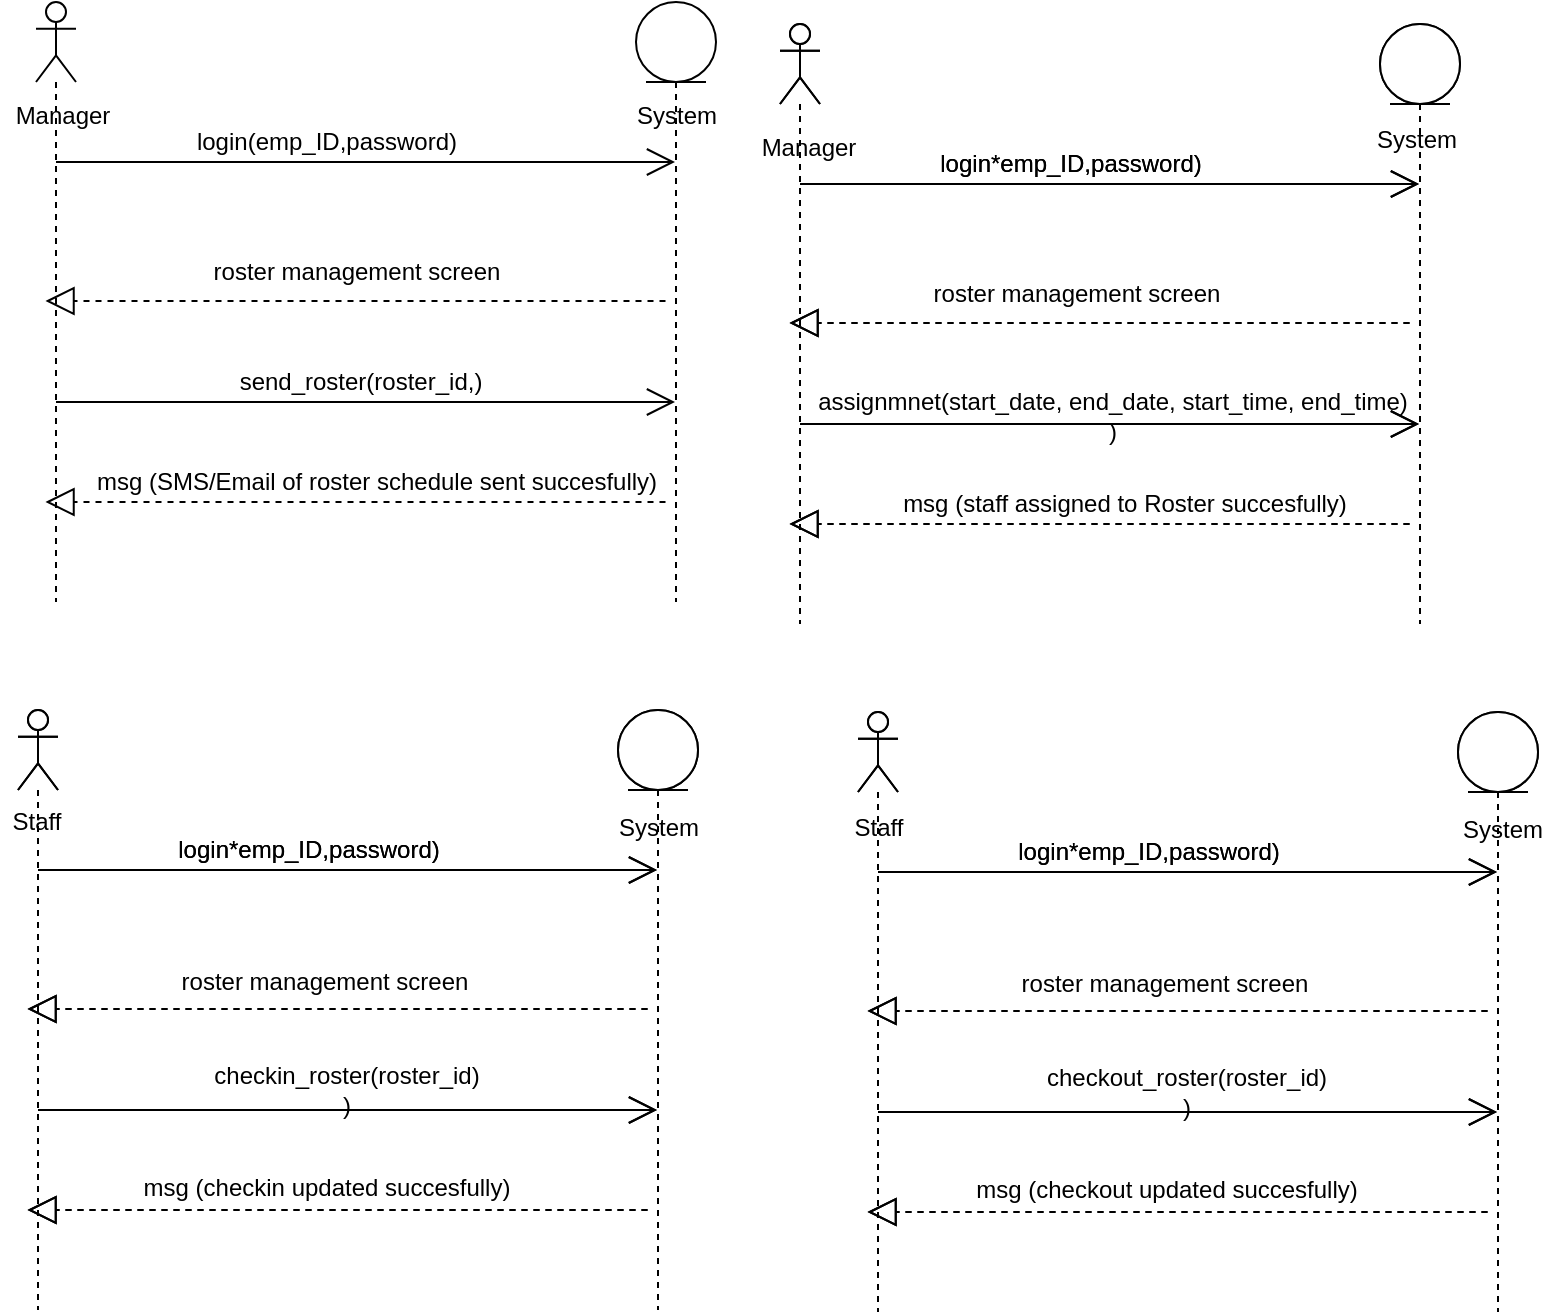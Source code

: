 <mxfile version="14.6.13" type="device"><diagram id="xDYBKMpJTUTeNw4lKhC8" name="Page-1"><mxGraphModel dx="852" dy="534" grid="0" gridSize="10" guides="1" tooltips="1" connect="1" arrows="1" fold="1" page="1" pageScale="1" pageWidth="850" pageHeight="1100" math="0" shadow="0"><root><mxCell id="0"/><mxCell id="1" parent="0"/><mxCell id="NoIvGk7vQY75TUo6L4Vp-14" value="System" style="text;html=1;align=center;verticalAlign=middle;resizable=0;points=[];autosize=1;strokeColor=none;" parent="1" vertex="1"><mxGeometry x="359" y="97" width="60" height="20" as="geometry"/></mxCell><mxCell id="NoIvGk7vQY75TUo6L4Vp-171" value="Manager" style="text;html=1;align=center;verticalAlign=middle;resizable=0;points=[];autosize=1;strokeColor=none;" parent="1" vertex="1"><mxGeometry x="425" y="113" width="60" height="20" as="geometry"/></mxCell><mxCell id="NoIvGk7vQY75TUo6L4Vp-173" value="System" style="text;html=1;align=center;verticalAlign=middle;resizable=0;points=[];autosize=1;strokeColor=none;" parent="1" vertex="1"><mxGeometry x="729" y="109" width="60" height="20" as="geometry"/></mxCell><mxCell id="blPaOB9TquM-_uvFHWZ--1" value="" style="shape=umlLifeline;participant=umlActor;perimeter=lifelinePerimeter;whiteSpace=wrap;html=1;container=1;collapsible=0;recursiveResize=0;verticalAlign=top;spacingTop=36;outlineConnect=0;" vertex="1" parent="1"><mxGeometry x="69" y="50" width="20" height="300" as="geometry"/></mxCell><mxCell id="blPaOB9TquM-_uvFHWZ--2" value="" style="endArrow=open;endFill=1;endSize=12;html=1;" edge="1" parent="blPaOB9TquM-_uvFHWZ--1" target="blPaOB9TquM-_uvFHWZ--3"><mxGeometry width="160" relative="1" as="geometry"><mxPoint x="10" y="80" as="sourcePoint"/><mxPoint x="170" y="80" as="targetPoint"/></mxGeometry></mxCell><mxCell id="blPaOB9TquM-_uvFHWZ--3" value="" style="shape=umlLifeline;participant=umlEntity;perimeter=lifelinePerimeter;whiteSpace=wrap;html=1;container=1;collapsible=0;recursiveResize=0;verticalAlign=top;spacingTop=36;outlineConnect=0;" vertex="1" parent="1"><mxGeometry x="369" y="50" width="40" height="300" as="geometry"/></mxCell><mxCell id="blPaOB9TquM-_uvFHWZ--4" value="Manager" style="text;html=1;align=center;verticalAlign=middle;resizable=0;points=[];autosize=1;strokeColor=none;" vertex="1" parent="1"><mxGeometry x="52" y="97" width="60" height="20" as="geometry"/></mxCell><mxCell id="blPaOB9TquM-_uvFHWZ--5" value="login(emp_ID,password)" style="text;html=1;align=center;verticalAlign=middle;resizable=0;points=[];autosize=1;strokeColor=none;" vertex="1" parent="1"><mxGeometry x="144" y="111" width="140" height="18" as="geometry"/></mxCell><mxCell id="blPaOB9TquM-_uvFHWZ--6" value="send_roster(roster_id,)" style="text;html=1;align=center;verticalAlign=middle;resizable=0;points=[];autosize=1;strokeColor=none;" vertex="1" parent="1"><mxGeometry x="165" y="231" width="131" height="18" as="geometry"/></mxCell><mxCell id="blPaOB9TquM-_uvFHWZ--7" value="" style="endArrow=open;endFill=1;endSize=12;html=1;" edge="1" parent="1"><mxGeometry width="160" relative="1" as="geometry"><mxPoint x="79" y="250" as="sourcePoint"/><mxPoint x="388.5" y="250" as="targetPoint"/></mxGeometry></mxCell><mxCell id="blPaOB9TquM-_uvFHWZ--8" value="" style="endArrow=block;dashed=1;endFill=0;endSize=12;html=1;" edge="1" parent="1"><mxGeometry width="160" relative="1" as="geometry"><mxPoint x="383.75" y="199.5" as="sourcePoint"/><mxPoint x="73.75" y="199.5" as="targetPoint"/><Array as="points"><mxPoint x="384.25" y="199.5"/></Array></mxGeometry></mxCell><mxCell id="blPaOB9TquM-_uvFHWZ--9" value="" style="endArrow=block;dashed=1;endFill=0;endSize=12;html=1;" edge="1" parent="1"><mxGeometry width="160" relative="1" as="geometry"><mxPoint x="383.75" y="300" as="sourcePoint"/><mxPoint x="73.75" y="300" as="targetPoint"/><Array as="points"><mxPoint x="384.25" y="300"/></Array></mxGeometry></mxCell><mxCell id="blPaOB9TquM-_uvFHWZ--10" value="msg (SMS/Email of roster schedule sent succesfully)" style="text;html=1;align=center;verticalAlign=middle;resizable=0;points=[];autosize=1;strokeColor=none;" vertex="1" parent="1"><mxGeometry x="94" y="281" width="290" height="18" as="geometry"/></mxCell><mxCell id="blPaOB9TquM-_uvFHWZ--11" value="roster management screen" style="text;html=1;align=center;verticalAlign=middle;resizable=0;points=[];autosize=1;strokeColor=none;" vertex="1" parent="1"><mxGeometry x="152" y="176" width="153" height="18" as="geometry"/></mxCell><mxCell id="blPaOB9TquM-_uvFHWZ--33" value="" style="shape=umlLifeline;participant=umlActor;perimeter=lifelinePerimeter;whiteSpace=wrap;html=1;container=1;collapsible=0;recursiveResize=0;verticalAlign=top;spacingTop=36;outlineConnect=0;" vertex="1" parent="1"><mxGeometry x="441" y="61" width="20" height="300" as="geometry"/></mxCell><mxCell id="blPaOB9TquM-_uvFHWZ--34" value="" style="endArrow=open;endFill=1;endSize=12;html=1;" edge="1" parent="blPaOB9TquM-_uvFHWZ--33" target="blPaOB9TquM-_uvFHWZ--35"><mxGeometry width="160" relative="1" as="geometry"><mxPoint x="10" y="80" as="sourcePoint"/><mxPoint x="170" y="80" as="targetPoint"/></mxGeometry></mxCell><mxCell id="blPaOB9TquM-_uvFHWZ--35" value="" style="shape=umlLifeline;participant=umlEntity;perimeter=lifelinePerimeter;whiteSpace=wrap;html=1;container=1;collapsible=0;recursiveResize=0;verticalAlign=top;spacingTop=36;outlineConnect=0;" vertex="1" parent="1"><mxGeometry x="741" y="61" width="40" height="300" as="geometry"/></mxCell><mxCell id="blPaOB9TquM-_uvFHWZ--36" value="login*emp_ID,password)" style="text;html=1;align=center;verticalAlign=middle;resizable=0;points=[];autosize=1;strokeColor=none;" vertex="1" parent="1"><mxGeometry x="511" y="121" width="150" height="20" as="geometry"/></mxCell><mxCell id="blPaOB9TquM-_uvFHWZ--37" value="" style="endArrow=open;endFill=1;endSize=12;html=1;" edge="1" parent="1"><mxGeometry width="160" relative="1" as="geometry"><mxPoint x="451" y="261" as="sourcePoint"/><mxPoint x="760.5" y="261" as="targetPoint"/></mxGeometry></mxCell><mxCell id="blPaOB9TquM-_uvFHWZ--39" value="" style="endArrow=block;dashed=1;endFill=0;endSize=12;html=1;" edge="1" parent="1"><mxGeometry width="160" relative="1" as="geometry"><mxPoint x="755.75" y="210.5" as="sourcePoint"/><mxPoint x="445.75" y="210.5" as="targetPoint"/><Array as="points"><mxPoint x="756.25" y="210.5"/></Array></mxGeometry></mxCell><mxCell id="blPaOB9TquM-_uvFHWZ--40" value="" style="endArrow=block;dashed=1;endFill=0;endSize=12;html=1;" edge="1" parent="1"><mxGeometry width="160" relative="1" as="geometry"><mxPoint x="755.75" y="311" as="sourcePoint"/><mxPoint x="445.75" y="311" as="targetPoint"/><Array as="points"><mxPoint x="756.25" y="311"/></Array></mxGeometry></mxCell><mxCell id="blPaOB9TquM-_uvFHWZ--41" value="msg (staff assigned to Roster succesfully)" style="text;html=1;align=center;verticalAlign=middle;resizable=0;points=[];autosize=1;strokeColor=none;" vertex="1" parent="1"><mxGeometry x="497" y="292" width="232" height="18" as="geometry"/></mxCell><mxCell id="blPaOB9TquM-_uvFHWZ--43" value="" style="shape=umlLifeline;participant=umlActor;perimeter=lifelinePerimeter;whiteSpace=wrap;html=1;container=1;collapsible=0;recursiveResize=0;verticalAlign=top;spacingTop=36;outlineConnect=0;" vertex="1" parent="1"><mxGeometry x="441" y="61" width="20" height="300" as="geometry"/></mxCell><mxCell id="blPaOB9TquM-_uvFHWZ--44" value="" style="endArrow=open;endFill=1;endSize=12;html=1;" edge="1" parent="blPaOB9TquM-_uvFHWZ--43" target="blPaOB9TquM-_uvFHWZ--45"><mxGeometry width="160" relative="1" as="geometry"><mxPoint x="10" y="80" as="sourcePoint"/><mxPoint x="170" y="80" as="targetPoint"/></mxGeometry></mxCell><mxCell id="blPaOB9TquM-_uvFHWZ--45" value="" style="shape=umlLifeline;participant=umlEntity;perimeter=lifelinePerimeter;whiteSpace=wrap;html=1;container=1;collapsible=0;recursiveResize=0;verticalAlign=top;spacingTop=36;outlineConnect=0;" vertex="1" parent="1"><mxGeometry x="741" y="61" width="40" height="300" as="geometry"/></mxCell><mxCell id="blPaOB9TquM-_uvFHWZ--46" value="login*emp_ID,password)" style="text;html=1;align=center;verticalAlign=middle;resizable=0;points=[];autosize=1;strokeColor=none;" vertex="1" parent="1"><mxGeometry x="511" y="121" width="150" height="20" as="geometry"/></mxCell><mxCell id="blPaOB9TquM-_uvFHWZ--47" value="" style="endArrow=open;endFill=1;endSize=12;html=1;" edge="1" parent="1"><mxGeometry width="160" relative="1" as="geometry"><mxPoint x="451" y="261" as="sourcePoint"/><mxPoint x="760.5" y="261" as="targetPoint"/></mxGeometry></mxCell><mxCell id="blPaOB9TquM-_uvFHWZ--49" value="" style="endArrow=block;dashed=1;endFill=0;endSize=12;html=1;" edge="1" parent="1"><mxGeometry width="160" relative="1" as="geometry"><mxPoint x="755.75" y="210.5" as="sourcePoint"/><mxPoint x="445.75" y="210.5" as="targetPoint"/><Array as="points"><mxPoint x="756.25" y="210.5"/></Array></mxGeometry></mxCell><mxCell id="blPaOB9TquM-_uvFHWZ--50" value="" style="endArrow=block;dashed=1;endFill=0;endSize=12;html=1;" edge="1" parent="1"><mxGeometry width="160" relative="1" as="geometry"><mxPoint x="755.75" y="311" as="sourcePoint"/><mxPoint x="445.75" y="311" as="targetPoint"/><Array as="points"><mxPoint x="756.25" y="311"/></Array></mxGeometry></mxCell><mxCell id="blPaOB9TquM-_uvFHWZ--52" value="roster management screen" style="text;html=1;align=center;verticalAlign=middle;resizable=0;points=[];autosize=1;strokeColor=none;" vertex="1" parent="1"><mxGeometry x="512" y="187" width="153" height="18" as="geometry"/></mxCell><mxCell id="blPaOB9TquM-_uvFHWZ--53" value="assignmnet(start_date, end_date, start_time, end_time)&lt;br&gt;)" style="text;html=1;align=center;verticalAlign=middle;resizable=0;points=[];autosize=1;strokeColor=none;" vertex="1" parent="1"><mxGeometry x="454" y="241" width="305" height="32" as="geometry"/></mxCell><mxCell id="blPaOB9TquM-_uvFHWZ--54" value="&lt;span style=&quot;color: rgba(0 , 0 , 0 , 0) ; font-family: monospace ; font-size: 0px&quot;&gt;%3CmxGraphModel%3E%3Croot%3E%3CmxCell%20id%3D%220%22%2F%3E%3CmxCell%20id%3D%221%22%20parent%3D%220%22%2F%3E%3CmxCell%20id%3D%222%22%20value%3D%22%22%20style%3D%22shape%3DumlLifeline%3Bparticipant%3DumlActor%3Bperimeter%3DlifelinePerimeter%3BwhiteSpace%3Dwrap%3Bhtml%3D1%3Bcontainer%3D1%3Bcollapsible%3D0%3BrecursiveResize%3D0%3BverticalAlign%3Dtop%3BspacingTop%3D36%3BoutlineConnect%3D0%3B%22%20vertex%3D%221%22%20parent%3D%221%22%3E%3CmxGeometry%20x%3D%22132%22%20y%3D%22400%22%20width%3D%2220%22%20height%3D%22300%22%20as%3D%22geometry%22%2F%3E%3C%2FmxCell%3E%3CmxCell%20id%3D%223%22%20value%3D%22%22%20style%3D%22endArrow%3Dopen%3BendFill%3D1%3BendSize%3D12%3Bhtml%3D1%3B%22%20edge%3D%221%22%20parent%3D%222%22%20target%3D%224%22%3E%3CmxGeometry%20width%3D%22160%22%20relative%3D%221%22%20as%3D%22geometry%22%3E%3CmxPoint%20x%3D%2210%22%20y%3D%2280%22%20as%3D%22sourcePoint%22%2F%3E%3CmxPoint%20x%3D%22170%22%20y%3D%2280%22%20as%3D%22targetPoint%22%2F%3E%3C%2FmxGeometry%3E%3C%2FmxCell%3E%3CmxCell%20id%3D%224%22%20value%3D%22%22%20style%3D%22shape%3DumlLifeline%3Bparticipant%3DumlEntity%3Bperimeter%3DlifelinePerimeter%3BwhiteSpace%3Dwrap%3Bhtml%3D1%3Bcontainer%3D1%3Bcollapsible%3D0%3BrecursiveResize%3D0%3BverticalAlign%3Dtop%3BspacingTop%3D36%3BoutlineConnect%3D0%3B%22%20vertex%3D%221%22%20parent%3D%221%22%3E%3CmxGeometry%20x%3D%22432%22%20y%3D%22400%22%20width%3D%2240%22%20height%3D%22300%22%20as%3D%22geometry%22%2F%3E%3C%2FmxCell%3E%3CmxCell%20id%3D%225%22%20value%3D%22Manager%22%20style%3D%22text%3Bhtml%3D1%3Balign%3Dcenter%3BverticalAlign%3Dmiddle%3Bresizable%3D0%3Bpoints%3D%5B%5D%3Bautosize%3D1%3BstrokeColor%3Dnone%3B%22%20vertex%3D%221%22%20parent%3D%221%22%3E%3CmxGeometry%20x%3D%2282%22%20y%3D%22440%22%20width%3D%2260%22%20height%3D%2220%22%20as%3D%22geometry%22%2F%3E%3C%2FmxCell%3E%3CmxCell%20id%3D%226%22%20value%3D%22login*emp_ID%2Cpassword)%22%20style%3D%22text%3Bhtml%3D1%3Balign%3Dcenter%3BverticalAlign%3Dmiddle%3Bresizable%3D0%3Bpoints%3D%5B%5D%3Bautosize%3D1%3BstrokeColor%3Dnone%3B%22%20vertex%3D%221%22%20parent%3D%221%22%3E%3CmxGeometry%20x%3D%22202%22%20y%3D%22460%22%20width%3D%22150%22%20height%3D%2220%22%20as%3D%22geometry%22%2F%3E%3C%2FmxCell%3E%3CmxCell%20id%3D%227%22%20value%3D%22System%22%20style%3D%22text%3Bhtml%3D1%3Balign%3Dcenter%3BverticalAlign%3Dmiddle%3Bresizable%3D0%3Bpoints%3D%5B%5D%3Bautosize%3D1%3BstrokeColor%3Dnone%3B%22%20vertex%3D%221%22%20parent%3D%221%22%3E%3CmxGeometry%20x%3D%22452%22%20y%3D%22440%22%20width%3D%2260%22%20height%3D%2220%22%20as%3D%22geometry%22%2F%3E%3C%2FmxCell%3E%3CmxCell%20id%3D%228%22%20value%3D%22show%20staff_profile%20screen%22%20style%3D%22text%3Bhtml%3D1%3Balign%3Dcenter%3BverticalAlign%3Dmiddle%3Bresizable%3D0%3Bpoints%3D%5B%5D%3Bautosize%3D1%3BstrokeColor%3Dnone%3B%22%20vertex%3D%221%22%20parent%3D%221%22%3E%3CmxGeometry%20x%3D%22217%22%20y%3D%22520%22%20width%3D%22150%22%20height%3D%2220%22%20as%3D%22geometry%22%2F%3E%3C%2FmxCell%3E%3CmxCell%20id%3D%229%22%20value%3D%22read_staff_details(emp_id%2C%20emp_name%2C%20adrress%2C..)%22%20style%3D%22text%3Bhtml%3D1%3Balign%3Dcenter%3BverticalAlign%3Dmiddle%3Bresizable%3D0%3Bpoints%3D%5B%5D%3Bautosize%3D1%3BstrokeColor%3Dnone%3B%22%20vertex%3D%221%22%20parent%3D%221%22%3E%3CmxGeometry%20x%3D%22155%22%20y%3D%22581%22%20width%3D%22275%22%20height%3D%2218%22%20as%3D%22geometry%22%2F%3E%3C%2FmxCell%3E%3CmxCell%20id%3D%2210%22%20value%3D%22%22%20style%3D%22endArrow%3Dopen%3BendFill%3D1%3BendSize%3D12%3Bhtml%3D1%3B%22%20edge%3D%221%22%20parent%3D%221%22%3E%3CmxGeometry%20width%3D%22160%22%20relative%3D%221%22%20as%3D%22geometry%22%3E%3CmxPoint%20x%3D%22142%22%20y%3D%22600%22%20as%3D%22sourcePoint%22%2F%3E%3CmxPoint%20x%3D%22451.5%22%20y%3D%22600%22%20as%3D%22targetPoint%22%2F%3E%3C%2FmxGeometry%3E%3C%2FmxCell%3E%3CmxCell%20id%3D%2211%22%20value%3D%22%22%20style%3D%22endArrow%3Dblock%3Bdashed%3D1%3BendFill%3D0%3BendSize%3D12%3Bhtml%3D1%3B%22%20edge%3D%221%22%20source%3D%224%22%20target%3D%222%22%20parent%3D%221%22%3E%3CmxGeometry%20width%3D%22160%22%20relative%3D%221%22%20as%3D%22geometry%22%3E%3CmxPoint%20x%3D%22372%22%20y%3D%22640%22%20as%3D%22sourcePoint%22%2F%3E%3CmxPoint%20x%3D%22222%22%20y%3D%22710%22%20as%3D%22targetPoint%22%2F%3E%3CArray%20as%3D%22points%22%3E%3CmxPoint%20x%3D%22452%22%20y%3D%22680%22%2F%3E%3C%2FArray%3E%3C%2FmxGeometry%3E%3C%2FmxCell%3E%3CmxCell%20id%3D%2212%22%20value%3D%22%22%20style%3D%22endArrow%3Dblock%3Bdashed%3D1%3BendFill%3D0%3BendSize%3D12%3Bhtml%3D1%3B%22%20edge%3D%221%22%20parent%3D%221%22%3E%3CmxGeometry%20width%3D%22160%22%20relative%3D%221%22%20as%3D%22geometry%22%3E%3CmxPoint%20x%3D%22446.75%22%20y%3D%22549.5%22%20as%3D%22sourcePoint%22%2F%3E%3CmxPoint%20x%3D%22136.75%22%20y%3D%22549.5%22%20as%3D%22targetPoint%22%2F%3E%3CArray%20as%3D%22points%22%3E%3CmxPoint%20x%3D%22447.25%22%20y%3D%22549.5%22%2F%3E%3C%2FArray%3E%3C%2FmxGeometry%3E%3C%2FmxCell%3E%3CmxCell%20id%3D%2213%22%20value%3D%22%22%20style%3D%22endArrow%3Dblock%3Bdashed%3D1%3BendFill%3D0%3BendSize%3D12%3Bhtml%3D1%3B%22%20edge%3D%221%22%20parent%3D%221%22%3E%3CmxGeometry%20width%3D%22160%22%20relative%3D%221%22%20as%3D%22geometry%22%3E%3CmxPoint%20x%3D%22446.75%22%20y%3D%22650%22%20as%3D%22sourcePoint%22%2F%3E%3CmxPoint%20x%3D%22136.75%22%20y%3D%22650%22%20as%3D%22targetPoint%22%2F%3E%3CArray%20as%3D%22points%22%3E%3CmxPoint%20x%3D%22447.25%22%20y%3D%22650%22%2F%3E%3C%2FArray%3E%3C%2FmxGeometry%3E%3C%2FmxCell%3E%3CmxCell%20id%3D%2214%22%20value%3D%22shpw%20msg%20(staff%20profile%20retrieved%20succesfully)%22%20style%3D%22text%3Bhtml%3D1%3Balign%3Dcenter%3BverticalAlign%3Dmiddle%3Bresizable%3D0%3Bpoints%3D%5B%5D%3Bautosize%3D1%3BstrokeColor%3Dnone%3B%22%20vertex%3D%221%22%20parent%3D%221%22%3E%3CmxGeometry%20x%3D%22179%22%20y%3D%22631%22%20width%3D%22246%22%20height%3D%2218%22%20as%3D%22geometry%22%2F%3E%3C%2FmxCell%3E%3CmxCell%20id%3D%2215%22%20value%3D%22show%20msg%20(Invalid%20data%2C%20please%20enter%20correct%20details)%22%20style%3D%22text%3Bhtml%3D1%3Balign%3Dcenter%3BverticalAlign%3Dmiddle%3Bresizable%3D0%3Bpoints%3D%5B%5D%3Bautosize%3D1%3BstrokeColor%3Dnone%3B%22%20vertex%3D%221%22%20parent%3D%221%22%3E%3CmxGeometry%20x%3D%22142%22%20y%3D%22660%22%20width%3D%22290%22%20height%3D%2220%22%20as%3D%22geometry%22%2F%3E%3C%2FmxCell%3E%3C%2Froot%3E%3C%2FmxGraphModel%3E&lt;/span&gt;" style="text;html=1;align=center;verticalAlign=middle;resizable=0;points=[];autosize=1;strokeColor=none;" vertex="1" parent="1"><mxGeometry x="56" y="375" width="10" height="22" as="geometry"/></mxCell><mxCell id="blPaOB9TquM-_uvFHWZ--55" value="" style="shape=umlLifeline;participant=umlActor;perimeter=lifelinePerimeter;whiteSpace=wrap;html=1;container=1;collapsible=0;recursiveResize=0;verticalAlign=top;spacingTop=36;outlineConnect=0;" vertex="1" parent="1"><mxGeometry x="60" y="404" width="20" height="300" as="geometry"/></mxCell><mxCell id="blPaOB9TquM-_uvFHWZ--56" value="" style="endArrow=open;endFill=1;endSize=12;html=1;" edge="1" parent="blPaOB9TquM-_uvFHWZ--55" target="blPaOB9TquM-_uvFHWZ--57"><mxGeometry width="160" relative="1" as="geometry"><mxPoint x="10" y="80" as="sourcePoint"/><mxPoint x="170" y="80" as="targetPoint"/></mxGeometry></mxCell><mxCell id="blPaOB9TquM-_uvFHWZ--57" value="" style="shape=umlLifeline;participant=umlEntity;perimeter=lifelinePerimeter;whiteSpace=wrap;html=1;container=1;collapsible=0;recursiveResize=0;verticalAlign=top;spacingTop=36;outlineConnect=0;" vertex="1" parent="1"><mxGeometry x="360" y="404" width="40" height="300" as="geometry"/></mxCell><mxCell id="blPaOB9TquM-_uvFHWZ--58" value="login*emp_ID,password)" style="text;html=1;align=center;verticalAlign=middle;resizable=0;points=[];autosize=1;strokeColor=none;" vertex="1" parent="1"><mxGeometry x="130" y="464" width="150" height="20" as="geometry"/></mxCell><mxCell id="blPaOB9TquM-_uvFHWZ--59" value="" style="endArrow=open;endFill=1;endSize=12;html=1;" edge="1" parent="1"><mxGeometry width="160" relative="1" as="geometry"><mxPoint x="70" y="604" as="sourcePoint"/><mxPoint x="379.5" y="604" as="targetPoint"/></mxGeometry></mxCell><mxCell id="blPaOB9TquM-_uvFHWZ--61" value="" style="endArrow=block;dashed=1;endFill=0;endSize=12;html=1;" edge="1" parent="1"><mxGeometry width="160" relative="1" as="geometry"><mxPoint x="374.75" y="553.5" as="sourcePoint"/><mxPoint x="64.75" y="553.5" as="targetPoint"/><Array as="points"><mxPoint x="375.25" y="553.5"/></Array></mxGeometry></mxCell><mxCell id="blPaOB9TquM-_uvFHWZ--62" value="" style="endArrow=block;dashed=1;endFill=0;endSize=12;html=1;" edge="1" parent="1"><mxGeometry width="160" relative="1" as="geometry"><mxPoint x="374.75" y="654" as="sourcePoint"/><mxPoint x="64.75" y="654" as="targetPoint"/><Array as="points"><mxPoint x="375.25" y="654"/></Array></mxGeometry></mxCell><mxCell id="blPaOB9TquM-_uvFHWZ--64" value="" style="shape=umlLifeline;participant=umlActor;perimeter=lifelinePerimeter;whiteSpace=wrap;html=1;container=1;collapsible=0;recursiveResize=0;verticalAlign=top;spacingTop=36;outlineConnect=0;" vertex="1" parent="1"><mxGeometry x="60" y="404" width="20" height="300" as="geometry"/></mxCell><mxCell id="blPaOB9TquM-_uvFHWZ--65" value="" style="endArrow=open;endFill=1;endSize=12;html=1;" edge="1" parent="blPaOB9TquM-_uvFHWZ--64" target="blPaOB9TquM-_uvFHWZ--66"><mxGeometry width="160" relative="1" as="geometry"><mxPoint x="10" y="80" as="sourcePoint"/><mxPoint x="170" y="80" as="targetPoint"/></mxGeometry></mxCell><mxCell id="blPaOB9TquM-_uvFHWZ--66" value="" style="shape=umlLifeline;participant=umlEntity;perimeter=lifelinePerimeter;whiteSpace=wrap;html=1;container=1;collapsible=0;recursiveResize=0;verticalAlign=top;spacingTop=36;outlineConnect=0;" vertex="1" parent="1"><mxGeometry x="360" y="404" width="40" height="300" as="geometry"/></mxCell><mxCell id="blPaOB9TquM-_uvFHWZ--67" value="login*emp_ID,password)" style="text;html=1;align=center;verticalAlign=middle;resizable=0;points=[];autosize=1;strokeColor=none;" vertex="1" parent="1"><mxGeometry x="130" y="464" width="150" height="20" as="geometry"/></mxCell><mxCell id="blPaOB9TquM-_uvFHWZ--68" value="roster management screen" style="text;html=1;align=center;verticalAlign=middle;resizable=0;points=[];autosize=1;strokeColor=none;" vertex="1" parent="1"><mxGeometry x="136" y="531" width="153" height="18" as="geometry"/></mxCell><mxCell id="blPaOB9TquM-_uvFHWZ--69" value="checkin_roster(roster_id)&lt;br&gt;)" style="text;html=1;align=center;verticalAlign=middle;resizable=0;points=[];autosize=1;strokeColor=none;" vertex="1" parent="1"><mxGeometry x="152" y="578" width="143" height="32" as="geometry"/></mxCell><mxCell id="blPaOB9TquM-_uvFHWZ--70" value="" style="endArrow=open;endFill=1;endSize=12;html=1;" edge="1" parent="1"><mxGeometry width="160" relative="1" as="geometry"><mxPoint x="70" y="604" as="sourcePoint"/><mxPoint x="379.5" y="604" as="targetPoint"/></mxGeometry></mxCell><mxCell id="blPaOB9TquM-_uvFHWZ--72" value="" style="endArrow=block;dashed=1;endFill=0;endSize=12;html=1;" edge="1" parent="1"><mxGeometry width="160" relative="1" as="geometry"><mxPoint x="374.75" y="553.5" as="sourcePoint"/><mxPoint x="64.75" y="553.5" as="targetPoint"/><Array as="points"><mxPoint x="375.25" y="553.5"/></Array></mxGeometry></mxCell><mxCell id="blPaOB9TquM-_uvFHWZ--73" value="" style="endArrow=block;dashed=1;endFill=0;endSize=12;html=1;" edge="1" parent="1"><mxGeometry width="160" relative="1" as="geometry"><mxPoint x="374.75" y="654" as="sourcePoint"/><mxPoint x="64.75" y="654" as="targetPoint"/><Array as="points"><mxPoint x="375.25" y="654"/></Array></mxGeometry></mxCell><mxCell id="blPaOB9TquM-_uvFHWZ--74" value="msg (checkin updated succesfully)" style="text;html=1;align=center;verticalAlign=middle;resizable=0;points=[];autosize=1;strokeColor=none;" vertex="1" parent="1"><mxGeometry x="117" y="634" width="193" height="18" as="geometry"/></mxCell><mxCell id="blPaOB9TquM-_uvFHWZ--76" value="Staff" style="text;html=1;align=center;verticalAlign=middle;resizable=0;points=[];autosize=1;strokeColor=none;" vertex="1" parent="1"><mxGeometry x="52" y="451" width="34" height="18" as="geometry"/></mxCell><mxCell id="blPaOB9TquM-_uvFHWZ--77" value="" style="shape=umlLifeline;participant=umlActor;perimeter=lifelinePerimeter;whiteSpace=wrap;html=1;container=1;collapsible=0;recursiveResize=0;verticalAlign=top;spacingTop=36;outlineConnect=0;" vertex="1" parent="1"><mxGeometry x="480" y="405" width="20" height="300" as="geometry"/></mxCell><mxCell id="blPaOB9TquM-_uvFHWZ--78" value="" style="endArrow=open;endFill=1;endSize=12;html=1;" edge="1" parent="blPaOB9TquM-_uvFHWZ--77" target="blPaOB9TquM-_uvFHWZ--79"><mxGeometry width="160" relative="1" as="geometry"><mxPoint x="10" y="80" as="sourcePoint"/><mxPoint x="170" y="80" as="targetPoint"/></mxGeometry></mxCell><mxCell id="blPaOB9TquM-_uvFHWZ--79" value="" style="shape=umlLifeline;participant=umlEntity;perimeter=lifelinePerimeter;whiteSpace=wrap;html=1;container=1;collapsible=0;recursiveResize=0;verticalAlign=top;spacingTop=36;outlineConnect=0;" vertex="1" parent="1"><mxGeometry x="780" y="405" width="40" height="300" as="geometry"/></mxCell><mxCell id="blPaOB9TquM-_uvFHWZ--80" value="login*emp_ID,password)" style="text;html=1;align=center;verticalAlign=middle;resizable=0;points=[];autosize=1;strokeColor=none;" vertex="1" parent="1"><mxGeometry x="550" y="465" width="150" height="20" as="geometry"/></mxCell><mxCell id="blPaOB9TquM-_uvFHWZ--81" value="" style="endArrow=open;endFill=1;endSize=12;html=1;" edge="1" parent="1"><mxGeometry width="160" relative="1" as="geometry"><mxPoint x="490" y="605" as="sourcePoint"/><mxPoint x="799.5" y="605" as="targetPoint"/></mxGeometry></mxCell><mxCell id="blPaOB9TquM-_uvFHWZ--83" value="" style="endArrow=block;dashed=1;endFill=0;endSize=12;html=1;" edge="1" parent="1"><mxGeometry width="160" relative="1" as="geometry"><mxPoint x="794.75" y="554.5" as="sourcePoint"/><mxPoint x="484.75" y="554.5" as="targetPoint"/><Array as="points"><mxPoint x="795.25" y="554.5"/></Array></mxGeometry></mxCell><mxCell id="blPaOB9TquM-_uvFHWZ--84" value="" style="endArrow=block;dashed=1;endFill=0;endSize=12;html=1;" edge="1" parent="1"><mxGeometry width="160" relative="1" as="geometry"><mxPoint x="794.75" y="655" as="sourcePoint"/><mxPoint x="484.75" y="655" as="targetPoint"/><Array as="points"><mxPoint x="795.25" y="655"/></Array></mxGeometry></mxCell><mxCell id="blPaOB9TquM-_uvFHWZ--86" value="" style="shape=umlLifeline;participant=umlActor;perimeter=lifelinePerimeter;whiteSpace=wrap;html=1;container=1;collapsible=0;recursiveResize=0;verticalAlign=top;spacingTop=36;outlineConnect=0;" vertex="1" parent="1"><mxGeometry x="480" y="405" width="20" height="300" as="geometry"/></mxCell><mxCell id="blPaOB9TquM-_uvFHWZ--87" value="" style="endArrow=open;endFill=1;endSize=12;html=1;" edge="1" parent="blPaOB9TquM-_uvFHWZ--86" target="blPaOB9TquM-_uvFHWZ--88"><mxGeometry width="160" relative="1" as="geometry"><mxPoint x="10" y="80" as="sourcePoint"/><mxPoint x="170" y="80" as="targetPoint"/></mxGeometry></mxCell><mxCell id="blPaOB9TquM-_uvFHWZ--88" value="" style="shape=umlLifeline;participant=umlEntity;perimeter=lifelinePerimeter;whiteSpace=wrap;html=1;container=1;collapsible=0;recursiveResize=0;verticalAlign=top;spacingTop=36;outlineConnect=0;" vertex="1" parent="1"><mxGeometry x="780" y="405" width="40" height="300" as="geometry"/></mxCell><mxCell id="blPaOB9TquM-_uvFHWZ--89" value="login*emp_ID,password)" style="text;html=1;align=center;verticalAlign=middle;resizable=0;points=[];autosize=1;strokeColor=none;" vertex="1" parent="1"><mxGeometry x="550" y="465" width="150" height="20" as="geometry"/></mxCell><mxCell id="blPaOB9TquM-_uvFHWZ--90" value="roster management screen" style="text;html=1;align=center;verticalAlign=middle;resizable=0;points=[];autosize=1;strokeColor=none;" vertex="1" parent="1"><mxGeometry x="556" y="532" width="153" height="18" as="geometry"/></mxCell><mxCell id="blPaOB9TquM-_uvFHWZ--91" value="checkout_roster(roster_id)&lt;br&gt;)" style="text;html=1;align=center;verticalAlign=middle;resizable=0;points=[];autosize=1;strokeColor=none;" vertex="1" parent="1"><mxGeometry x="569" y="579" width="150" height="32" as="geometry"/></mxCell><mxCell id="blPaOB9TquM-_uvFHWZ--92" value="" style="endArrow=open;endFill=1;endSize=12;html=1;" edge="1" parent="1"><mxGeometry width="160" relative="1" as="geometry"><mxPoint x="490" y="605" as="sourcePoint"/><mxPoint x="799.5" y="605" as="targetPoint"/></mxGeometry></mxCell><mxCell id="blPaOB9TquM-_uvFHWZ--94" value="" style="endArrow=block;dashed=1;endFill=0;endSize=12;html=1;" edge="1" parent="1"><mxGeometry width="160" relative="1" as="geometry"><mxPoint x="794.75" y="554.5" as="sourcePoint"/><mxPoint x="484.75" y="554.5" as="targetPoint"/><Array as="points"><mxPoint x="795.25" y="554.5"/></Array></mxGeometry></mxCell><mxCell id="blPaOB9TquM-_uvFHWZ--95" value="" style="endArrow=block;dashed=1;endFill=0;endSize=12;html=1;" edge="1" parent="1"><mxGeometry width="160" relative="1" as="geometry"><mxPoint x="794.75" y="655" as="sourcePoint"/><mxPoint x="484.75" y="655" as="targetPoint"/><Array as="points"><mxPoint x="795.25" y="655"/></Array></mxGeometry></mxCell><mxCell id="blPaOB9TquM-_uvFHWZ--96" value="msg (checkout updated succesfully)" style="text;html=1;align=center;verticalAlign=middle;resizable=0;points=[];autosize=1;strokeColor=none;" vertex="1" parent="1"><mxGeometry x="533" y="635" width="201" height="18" as="geometry"/></mxCell><mxCell id="blPaOB9TquM-_uvFHWZ--98" value="Staff" style="text;html=1;align=center;verticalAlign=middle;resizable=0;points=[];autosize=1;strokeColor=none;" vertex="1" parent="1"><mxGeometry x="473" y="454" width="34" height="18" as="geometry"/></mxCell><mxCell id="blPaOB9TquM-_uvFHWZ--99" value="System" style="text;html=1;align=center;verticalAlign=middle;resizable=0;points=[];autosize=1;strokeColor=none;" vertex="1" parent="1"><mxGeometry x="772" y="454" width="60" height="20" as="geometry"/></mxCell><mxCell id="blPaOB9TquM-_uvFHWZ--100" value="System" style="text;html=1;align=center;verticalAlign=middle;resizable=0;points=[];autosize=1;strokeColor=none;" vertex="1" parent="1"><mxGeometry x="350" y="453" width="60" height="20" as="geometry"/></mxCell></root></mxGraphModel></diagram></mxfile>